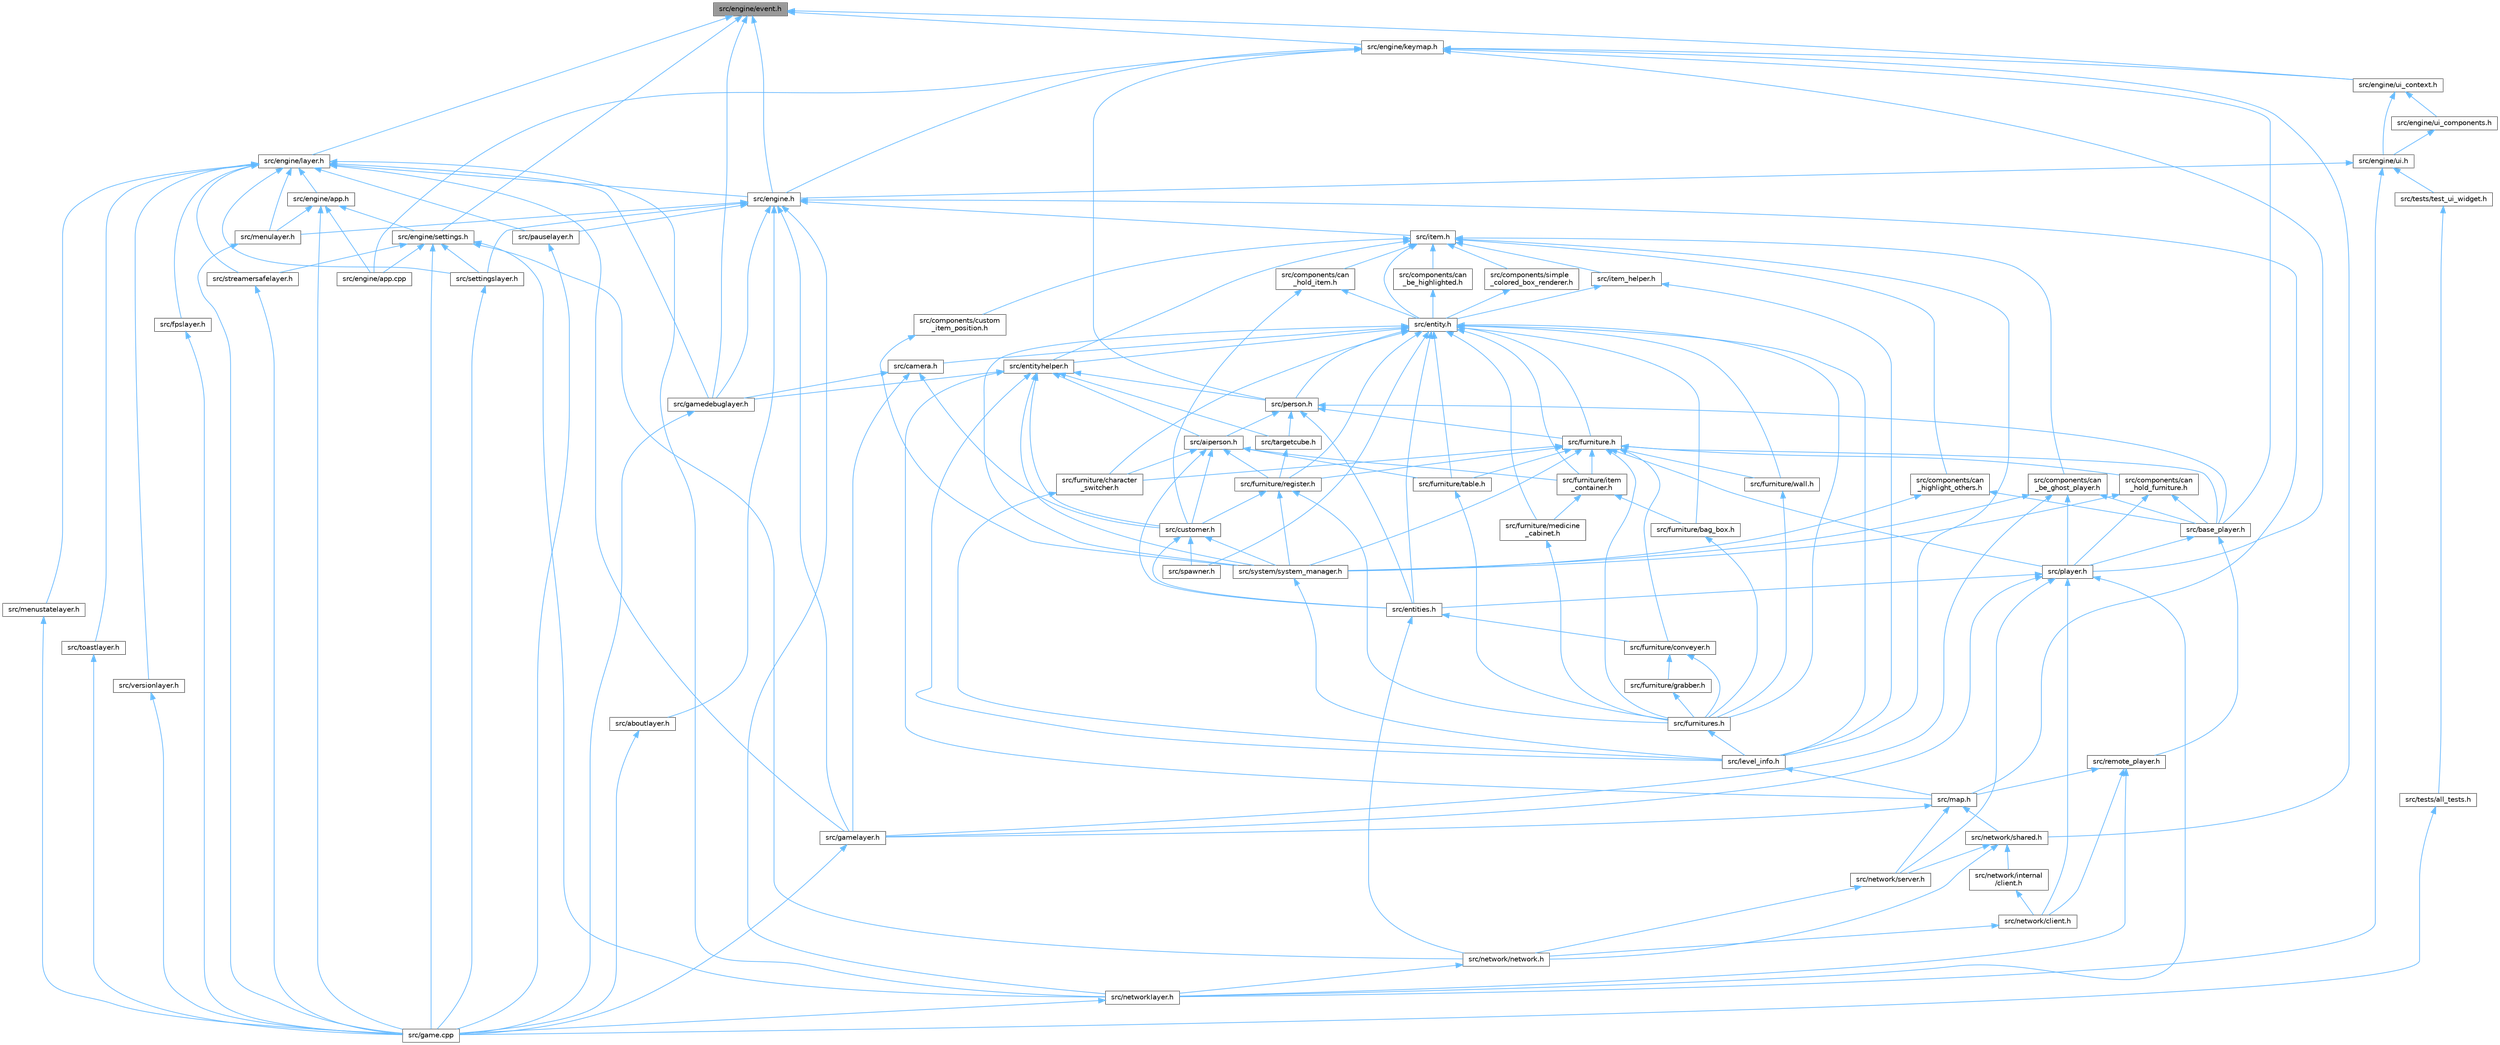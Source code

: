 digraph "src/engine/event.h"
{
 // LATEX_PDF_SIZE
  bgcolor="transparent";
  edge [fontname=Helvetica,fontsize=10,labelfontname=Helvetica,labelfontsize=10];
  node [fontname=Helvetica,fontsize=10,shape=box,height=0.2,width=0.4];
  Node1 [label="src/engine/event.h",height=0.2,width=0.4,color="gray40", fillcolor="grey60", style="filled", fontcolor="black",tooltip=" "];
  Node1 -> Node2 [dir="back",color="steelblue1",style="solid"];
  Node2 [label="src/engine.h",height=0.2,width=0.4,color="grey40", fillcolor="white", style="filled",URL="$d1/d55/engine_8h.html",tooltip=" "];
  Node2 -> Node3 [dir="back",color="steelblue1",style="solid"];
  Node3 [label="src/aboutlayer.h",height=0.2,width=0.4,color="grey40", fillcolor="white", style="filled",URL="$d9/d95/aboutlayer_8h.html",tooltip=" "];
  Node3 -> Node4 [dir="back",color="steelblue1",style="solid"];
  Node4 [label="src/game.cpp",height=0.2,width=0.4,color="grey40", fillcolor="white", style="filled",URL="$df/dd9/game_8cpp.html",tooltip=" "];
  Node2 -> Node5 [dir="back",color="steelblue1",style="solid"];
  Node5 [label="src/gamedebuglayer.h",height=0.2,width=0.4,color="grey40", fillcolor="white", style="filled",URL="$dd/d0d/gamedebuglayer_8h.html",tooltip=" "];
  Node5 -> Node4 [dir="back",color="steelblue1",style="solid"];
  Node2 -> Node6 [dir="back",color="steelblue1",style="solid"];
  Node6 [label="src/gamelayer.h",height=0.2,width=0.4,color="grey40", fillcolor="white", style="filled",URL="$d3/d3b/gamelayer_8h.html",tooltip=" "];
  Node6 -> Node4 [dir="back",color="steelblue1",style="solid"];
  Node2 -> Node7 [dir="back",color="steelblue1",style="solid"];
  Node7 [label="src/item.h",height=0.2,width=0.4,color="grey40", fillcolor="white", style="filled",URL="$df/d1f/item_8h.html",tooltip=" "];
  Node7 -> Node8 [dir="back",color="steelblue1",style="solid"];
  Node8 [label="src/components/can\l_be_ghost_player.h",height=0.2,width=0.4,color="grey40", fillcolor="white", style="filled",URL="$d1/d8a/can__be__ghost__player_8h.html",tooltip=" "];
  Node8 -> Node9 [dir="back",color="steelblue1",style="solid"];
  Node9 [label="src/base_player.h",height=0.2,width=0.4,color="grey40", fillcolor="white", style="filled",URL="$d7/dc6/base__player_8h.html",tooltip=" "];
  Node9 -> Node10 [dir="back",color="steelblue1",style="solid"];
  Node10 [label="src/player.h",height=0.2,width=0.4,color="grey40", fillcolor="white", style="filled",URL="$d3/d62/player_8h.html",tooltip=" "];
  Node10 -> Node11 [dir="back",color="steelblue1",style="solid"];
  Node11 [label="src/entities.h",height=0.2,width=0.4,color="grey40", fillcolor="white", style="filled",URL="$dd/d5a/entities_8h.html",tooltip=" "];
  Node11 -> Node12 [dir="back",color="steelblue1",style="solid"];
  Node12 [label="src/furniture/conveyer.h",height=0.2,width=0.4,color="grey40", fillcolor="white", style="filled",URL="$de/d1f/conveyer_8h.html",tooltip=" "];
  Node12 -> Node13 [dir="back",color="steelblue1",style="solid"];
  Node13 [label="src/furniture/grabber.h",height=0.2,width=0.4,color="grey40", fillcolor="white", style="filled",URL="$d3/d54/grabber_8h.html",tooltip=" "];
  Node13 -> Node14 [dir="back",color="steelblue1",style="solid"];
  Node14 [label="src/furnitures.h",height=0.2,width=0.4,color="grey40", fillcolor="white", style="filled",URL="$d7/d84/furnitures_8h.html",tooltip=" "];
  Node14 -> Node15 [dir="back",color="steelblue1",style="solid"];
  Node15 [label="src/level_info.h",height=0.2,width=0.4,color="grey40", fillcolor="white", style="filled",URL="$d0/d49/level__info_8h.html",tooltip=" "];
  Node15 -> Node16 [dir="back",color="steelblue1",style="solid"];
  Node16 [label="src/map.h",height=0.2,width=0.4,color="grey40", fillcolor="white", style="filled",URL="$dc/db7/map_8h.html",tooltip=" "];
  Node16 -> Node6 [dir="back",color="steelblue1",style="solid"];
  Node16 -> Node17 [dir="back",color="steelblue1",style="solid"];
  Node17 [label="src/network/server.h",height=0.2,width=0.4,color="grey40", fillcolor="white", style="filled",URL="$d8/dc3/server_8h.html",tooltip=" "];
  Node17 -> Node18 [dir="back",color="steelblue1",style="solid"];
  Node18 [label="src/network/network.h",height=0.2,width=0.4,color="grey40", fillcolor="white", style="filled",URL="$d9/d94/network_8h.html",tooltip=" "];
  Node18 -> Node19 [dir="back",color="steelblue1",style="solid"];
  Node19 [label="src/networklayer.h",height=0.2,width=0.4,color="grey40", fillcolor="white", style="filled",URL="$d3/d80/networklayer_8h.html",tooltip=" "];
  Node19 -> Node4 [dir="back",color="steelblue1",style="solid"];
  Node16 -> Node20 [dir="back",color="steelblue1",style="solid"];
  Node20 [label="src/network/shared.h",height=0.2,width=0.4,color="grey40", fillcolor="white", style="filled",URL="$da/db4/shared_8h.html",tooltip=" "];
  Node20 -> Node21 [dir="back",color="steelblue1",style="solid"];
  Node21 [label="src/network/internal\l/client.h",height=0.2,width=0.4,color="grey40", fillcolor="white", style="filled",URL="$da/dde/internal_2client_8h.html",tooltip=" "];
  Node21 -> Node22 [dir="back",color="steelblue1",style="solid"];
  Node22 [label="src/network/client.h",height=0.2,width=0.4,color="grey40", fillcolor="white", style="filled",URL="$d8/de1/client_8h.html",tooltip=" "];
  Node22 -> Node18 [dir="back",color="steelblue1",style="solid"];
  Node20 -> Node18 [dir="back",color="steelblue1",style="solid"];
  Node20 -> Node17 [dir="back",color="steelblue1",style="solid"];
  Node12 -> Node14 [dir="back",color="steelblue1",style="solid"];
  Node11 -> Node18 [dir="back",color="steelblue1",style="solid"];
  Node10 -> Node6 [dir="back",color="steelblue1",style="solid"];
  Node10 -> Node22 [dir="back",color="steelblue1",style="solid"];
  Node10 -> Node17 [dir="back",color="steelblue1",style="solid"];
  Node10 -> Node19 [dir="back",color="steelblue1",style="solid"];
  Node9 -> Node23 [dir="back",color="steelblue1",style="solid"];
  Node23 [label="src/remote_player.h",height=0.2,width=0.4,color="grey40", fillcolor="white", style="filled",URL="$d2/d24/remote__player_8h.html",tooltip=" "];
  Node23 -> Node16 [dir="back",color="steelblue1",style="solid"];
  Node23 -> Node22 [dir="back",color="steelblue1",style="solid"];
  Node23 -> Node19 [dir="back",color="steelblue1",style="solid"];
  Node8 -> Node6 [dir="back",color="steelblue1",style="solid"];
  Node8 -> Node10 [dir="back",color="steelblue1",style="solid"];
  Node8 -> Node24 [dir="back",color="steelblue1",style="solid"];
  Node24 [label="src/system/system_manager.h",height=0.2,width=0.4,color="grey40", fillcolor="white", style="filled",URL="$df/dbe/system__manager_8h.html",tooltip=" "];
  Node24 -> Node15 [dir="back",color="steelblue1",style="solid"];
  Node7 -> Node25 [dir="back",color="steelblue1",style="solid"];
  Node25 [label="src/components/can\l_be_highlighted.h",height=0.2,width=0.4,color="grey40", fillcolor="white", style="filled",URL="$db/d75/can__be__highlighted_8h.html",tooltip=" "];
  Node25 -> Node26 [dir="back",color="steelblue1",style="solid"];
  Node26 [label="src/entity.h",height=0.2,width=0.4,color="grey40", fillcolor="white", style="filled",URL="$d8/d83/entity_8h.html",tooltip=" "];
  Node26 -> Node27 [dir="back",color="steelblue1",style="solid"];
  Node27 [label="src/camera.h",height=0.2,width=0.4,color="grey40", fillcolor="white", style="filled",URL="$d7/df6/camera_8h.html",tooltip=" "];
  Node27 -> Node28 [dir="back",color="steelblue1",style="solid"];
  Node28 [label="src/customer.h",height=0.2,width=0.4,color="grey40", fillcolor="white", style="filled",URL="$d3/d35/customer_8h.html",tooltip=" "];
  Node28 -> Node11 [dir="back",color="steelblue1",style="solid"];
  Node28 -> Node29 [dir="back",color="steelblue1",style="solid"];
  Node29 [label="src/spawner.h",height=0.2,width=0.4,color="grey40", fillcolor="white", style="filled",URL="$d7/d85/spawner_8h.html",tooltip=" "];
  Node28 -> Node24 [dir="back",color="steelblue1",style="solid"];
  Node27 -> Node5 [dir="back",color="steelblue1",style="solid"];
  Node27 -> Node6 [dir="back",color="steelblue1",style="solid"];
  Node26 -> Node11 [dir="back",color="steelblue1",style="solid"];
  Node26 -> Node30 [dir="back",color="steelblue1",style="solid"];
  Node30 [label="src/entityhelper.h",height=0.2,width=0.4,color="grey40", fillcolor="white", style="filled",URL="$d9/d3c/entityhelper_8h.html",tooltip=" "];
  Node30 -> Node31 [dir="back",color="steelblue1",style="solid"];
  Node31 [label="src/aiperson.h",height=0.2,width=0.4,color="grey40", fillcolor="white", style="filled",URL="$d4/d16/aiperson_8h.html",tooltip=" "];
  Node31 -> Node28 [dir="back",color="steelblue1",style="solid"];
  Node31 -> Node11 [dir="back",color="steelblue1",style="solid"];
  Node31 -> Node32 [dir="back",color="steelblue1",style="solid"];
  Node32 [label="src/furniture/character\l_switcher.h",height=0.2,width=0.4,color="grey40", fillcolor="white", style="filled",URL="$df/d3e/character__switcher_8h.html",tooltip=" "];
  Node32 -> Node15 [dir="back",color="steelblue1",style="solid"];
  Node31 -> Node33 [dir="back",color="steelblue1",style="solid"];
  Node33 [label="src/furniture/item\l_container.h",height=0.2,width=0.4,color="grey40", fillcolor="white", style="filled",URL="$d8/d1b/item__container_8h.html",tooltip=" "];
  Node33 -> Node34 [dir="back",color="steelblue1",style="solid"];
  Node34 [label="src/furniture/bag_box.h",height=0.2,width=0.4,color="grey40", fillcolor="white", style="filled",URL="$de/db3/bag__box_8h.html",tooltip=" "];
  Node34 -> Node14 [dir="back",color="steelblue1",style="solid"];
  Node33 -> Node35 [dir="back",color="steelblue1",style="solid"];
  Node35 [label="src/furniture/medicine\l_cabinet.h",height=0.2,width=0.4,color="grey40", fillcolor="white", style="filled",URL="$d4/d27/medicine__cabinet_8h.html",tooltip=" "];
  Node35 -> Node14 [dir="back",color="steelblue1",style="solid"];
  Node31 -> Node36 [dir="back",color="steelblue1",style="solid"];
  Node36 [label="src/furniture/register.h",height=0.2,width=0.4,color="grey40", fillcolor="white", style="filled",URL="$df/d80/register_8h.html",tooltip=" "];
  Node36 -> Node28 [dir="back",color="steelblue1",style="solid"];
  Node36 -> Node14 [dir="back",color="steelblue1",style="solid"];
  Node36 -> Node24 [dir="back",color="steelblue1",style="solid"];
  Node31 -> Node37 [dir="back",color="steelblue1",style="solid"];
  Node37 [label="src/furniture/table.h",height=0.2,width=0.4,color="grey40", fillcolor="white", style="filled",URL="$dd/d98/table_8h.html",tooltip=" "];
  Node37 -> Node14 [dir="back",color="steelblue1",style="solid"];
  Node30 -> Node28 [dir="back",color="steelblue1",style="solid"];
  Node30 -> Node5 [dir="back",color="steelblue1",style="solid"];
  Node30 -> Node15 [dir="back",color="steelblue1",style="solid"];
  Node30 -> Node16 [dir="back",color="steelblue1",style="solid"];
  Node30 -> Node38 [dir="back",color="steelblue1",style="solid"];
  Node38 [label="src/person.h",height=0.2,width=0.4,color="grey40", fillcolor="white", style="filled",URL="$d4/d98/person_8h.html",tooltip=" "];
  Node38 -> Node31 [dir="back",color="steelblue1",style="solid"];
  Node38 -> Node9 [dir="back",color="steelblue1",style="solid"];
  Node38 -> Node11 [dir="back",color="steelblue1",style="solid"];
  Node38 -> Node39 [dir="back",color="steelblue1",style="solid"];
  Node39 [label="src/furniture.h",height=0.2,width=0.4,color="grey40", fillcolor="white", style="filled",URL="$d1/d57/furniture_8h.html",tooltip=" "];
  Node39 -> Node9 [dir="back",color="steelblue1",style="solid"];
  Node39 -> Node40 [dir="back",color="steelblue1",style="solid"];
  Node40 [label="src/components/can\l_hold_furniture.h",height=0.2,width=0.4,color="grey40", fillcolor="white", style="filled",URL="$d6/d76/can__hold__furniture_8h.html",tooltip=" "];
  Node40 -> Node9 [dir="back",color="steelblue1",style="solid"];
  Node40 -> Node10 [dir="back",color="steelblue1",style="solid"];
  Node40 -> Node24 [dir="back",color="steelblue1",style="solid"];
  Node39 -> Node32 [dir="back",color="steelblue1",style="solid"];
  Node39 -> Node12 [dir="back",color="steelblue1",style="solid"];
  Node39 -> Node33 [dir="back",color="steelblue1",style="solid"];
  Node39 -> Node36 [dir="back",color="steelblue1",style="solid"];
  Node39 -> Node37 [dir="back",color="steelblue1",style="solid"];
  Node39 -> Node41 [dir="back",color="steelblue1",style="solid"];
  Node41 [label="src/furniture/wall.h",height=0.2,width=0.4,color="grey40", fillcolor="white", style="filled",URL="$d1/d4f/wall_8h.html",tooltip=" "];
  Node41 -> Node14 [dir="back",color="steelblue1",style="solid"];
  Node39 -> Node14 [dir="back",color="steelblue1",style="solid"];
  Node39 -> Node10 [dir="back",color="steelblue1",style="solid"];
  Node39 -> Node24 [dir="back",color="steelblue1",style="solid"];
  Node38 -> Node42 [dir="back",color="steelblue1",style="solid"];
  Node42 [label="src/targetcube.h",height=0.2,width=0.4,color="grey40", fillcolor="white", style="filled",URL="$d5/d00/targetcube_8h.html",tooltip=" "];
  Node42 -> Node36 [dir="back",color="steelblue1",style="solid"];
  Node30 -> Node24 [dir="back",color="steelblue1",style="solid"];
  Node30 -> Node42 [dir="back",color="steelblue1",style="solid"];
  Node26 -> Node39 [dir="back",color="steelblue1",style="solid"];
  Node26 -> Node34 [dir="back",color="steelblue1",style="solid"];
  Node26 -> Node32 [dir="back",color="steelblue1",style="solid"];
  Node26 -> Node33 [dir="back",color="steelblue1",style="solid"];
  Node26 -> Node35 [dir="back",color="steelblue1",style="solid"];
  Node26 -> Node36 [dir="back",color="steelblue1",style="solid"];
  Node26 -> Node37 [dir="back",color="steelblue1",style="solid"];
  Node26 -> Node41 [dir="back",color="steelblue1",style="solid"];
  Node26 -> Node14 [dir="back",color="steelblue1",style="solid"];
  Node26 -> Node15 [dir="back",color="steelblue1",style="solid"];
  Node26 -> Node38 [dir="back",color="steelblue1",style="solid"];
  Node26 -> Node29 [dir="back",color="steelblue1",style="solid"];
  Node26 -> Node24 [dir="back",color="steelblue1",style="solid"];
  Node7 -> Node43 [dir="back",color="steelblue1",style="solid"];
  Node43 [label="src/components/can\l_highlight_others.h",height=0.2,width=0.4,color="grey40", fillcolor="white", style="filled",URL="$dd/dad/can__highlight__others_8h.html",tooltip=" "];
  Node43 -> Node9 [dir="back",color="steelblue1",style="solid"];
  Node43 -> Node24 [dir="back",color="steelblue1",style="solid"];
  Node7 -> Node44 [dir="back",color="steelblue1",style="solid"];
  Node44 [label="src/components/can\l_hold_item.h",height=0.2,width=0.4,color="grey40", fillcolor="white", style="filled",URL="$dc/d28/can__hold__item_8h.html",tooltip=" "];
  Node44 -> Node28 [dir="back",color="steelblue1",style="solid"];
  Node44 -> Node26 [dir="back",color="steelblue1",style="solid"];
  Node7 -> Node45 [dir="back",color="steelblue1",style="solid"];
  Node45 [label="src/components/custom\l_item_position.h",height=0.2,width=0.4,color="grey40", fillcolor="white", style="filled",URL="$df/de8/custom__item__position_8h.html",tooltip=" "];
  Node45 -> Node24 [dir="back",color="steelblue1",style="solid"];
  Node7 -> Node46 [dir="back",color="steelblue1",style="solid"];
  Node46 [label="src/components/simple\l_colored_box_renderer.h",height=0.2,width=0.4,color="grey40", fillcolor="white", style="filled",URL="$d7/d5e/simple__colored__box__renderer_8h.html",tooltip=" "];
  Node46 -> Node26 [dir="back",color="steelblue1",style="solid"];
  Node7 -> Node26 [dir="back",color="steelblue1",style="solid"];
  Node7 -> Node30 [dir="back",color="steelblue1",style="solid"];
  Node7 -> Node47 [dir="back",color="steelblue1",style="solid"];
  Node47 [label="src/item_helper.h",height=0.2,width=0.4,color="grey40", fillcolor="white", style="filled",URL="$d0/d4e/item__helper_8h.html",tooltip=" "];
  Node47 -> Node26 [dir="back",color="steelblue1",style="solid"];
  Node47 -> Node15 [dir="back",color="steelblue1",style="solid"];
  Node7 -> Node15 [dir="back",color="steelblue1",style="solid"];
  Node2 -> Node16 [dir="back",color="steelblue1",style="solid"];
  Node2 -> Node48 [dir="back",color="steelblue1",style="solid"];
  Node48 [label="src/menulayer.h",height=0.2,width=0.4,color="grey40", fillcolor="white", style="filled",URL="$de/dc7/menulayer_8h.html",tooltip=" "];
  Node48 -> Node4 [dir="back",color="steelblue1",style="solid"];
  Node2 -> Node19 [dir="back",color="steelblue1",style="solid"];
  Node2 -> Node49 [dir="back",color="steelblue1",style="solid"];
  Node49 [label="src/pauselayer.h",height=0.2,width=0.4,color="grey40", fillcolor="white", style="filled",URL="$d9/d31/pauselayer_8h.html",tooltip=" "];
  Node49 -> Node4 [dir="back",color="steelblue1",style="solid"];
  Node2 -> Node50 [dir="back",color="steelblue1",style="solid"];
  Node50 [label="src/settingslayer.h",height=0.2,width=0.4,color="grey40", fillcolor="white", style="filled",URL="$d2/d4a/settingslayer_8h.html",tooltip=" "];
  Node50 -> Node4 [dir="back",color="steelblue1",style="solid"];
  Node1 -> Node51 [dir="back",color="steelblue1",style="solid"];
  Node51 [label="src/engine/keymap.h",height=0.2,width=0.4,color="grey40", fillcolor="white", style="filled",URL="$da/d9a/keymap_8h.html",tooltip=" "];
  Node51 -> Node9 [dir="back",color="steelblue1",style="solid"];
  Node51 -> Node2 [dir="back",color="steelblue1",style="solid"];
  Node51 -> Node52 [dir="back",color="steelblue1",style="solid"];
  Node52 [label="src/engine/app.cpp",height=0.2,width=0.4,color="grey40", fillcolor="white", style="filled",URL="$d5/df2/app_8cpp.html",tooltip=" "];
  Node51 -> Node53 [dir="back",color="steelblue1",style="solid"];
  Node53 [label="src/engine/ui_context.h",height=0.2,width=0.4,color="grey40", fillcolor="white", style="filled",URL="$d7/d92/ui__context_8h.html",tooltip=" "];
  Node53 -> Node54 [dir="back",color="steelblue1",style="solid"];
  Node54 [label="src/engine/ui.h",height=0.2,width=0.4,color="grey40", fillcolor="white", style="filled",URL="$d9/d3b/ui_8h.html",tooltip=" "];
  Node54 -> Node2 [dir="back",color="steelblue1",style="solid"];
  Node54 -> Node19 [dir="back",color="steelblue1",style="solid"];
  Node54 -> Node55 [dir="back",color="steelblue1",style="solid"];
  Node55 [label="src/tests/test_ui_widget.h",height=0.2,width=0.4,color="grey40", fillcolor="white", style="filled",URL="$d4/d4f/test__ui__widget_8h.html",tooltip=" "];
  Node55 -> Node56 [dir="back",color="steelblue1",style="solid"];
  Node56 [label="src/tests/all_tests.h",height=0.2,width=0.4,color="grey40", fillcolor="white", style="filled",URL="$d4/d3d/all__tests_8h.html",tooltip=" "];
  Node56 -> Node4 [dir="back",color="steelblue1",style="solid"];
  Node53 -> Node57 [dir="back",color="steelblue1",style="solid"];
  Node57 [label="src/engine/ui_components.h",height=0.2,width=0.4,color="grey40", fillcolor="white", style="filled",URL="$d5/dd8/ui__components_8h.html",tooltip=" "];
  Node57 -> Node54 [dir="back",color="steelblue1",style="solid"];
  Node51 -> Node20 [dir="back",color="steelblue1",style="solid"];
  Node51 -> Node38 [dir="back",color="steelblue1",style="solid"];
  Node51 -> Node10 [dir="back",color="steelblue1",style="solid"];
  Node1 -> Node58 [dir="back",color="steelblue1",style="solid"];
  Node58 [label="src/engine/layer.h",height=0.2,width=0.4,color="grey40", fillcolor="white", style="filled",URL="$d3/d3b/layer_8h.html",tooltip=" "];
  Node58 -> Node2 [dir="back",color="steelblue1",style="solid"];
  Node58 -> Node59 [dir="back",color="steelblue1",style="solid"];
  Node59 [label="src/engine/app.h",height=0.2,width=0.4,color="grey40", fillcolor="white", style="filled",URL="$d2/d39/app_8h.html",tooltip=" "];
  Node59 -> Node52 [dir="back",color="steelblue1",style="solid"];
  Node59 -> Node60 [dir="back",color="steelblue1",style="solid"];
  Node60 [label="src/engine/settings.h",height=0.2,width=0.4,color="grey40", fillcolor="white", style="filled",URL="$de/d60/settings_8h.html",tooltip=" "];
  Node60 -> Node52 [dir="back",color="steelblue1",style="solid"];
  Node60 -> Node4 [dir="back",color="steelblue1",style="solid"];
  Node60 -> Node18 [dir="back",color="steelblue1",style="solid"];
  Node60 -> Node19 [dir="back",color="steelblue1",style="solid"];
  Node60 -> Node50 [dir="back",color="steelblue1",style="solid"];
  Node60 -> Node61 [dir="back",color="steelblue1",style="solid"];
  Node61 [label="src/streamersafelayer.h",height=0.2,width=0.4,color="grey40", fillcolor="white", style="filled",URL="$d5/d37/streamersafelayer_8h.html",tooltip=" "];
  Node61 -> Node4 [dir="back",color="steelblue1",style="solid"];
  Node59 -> Node4 [dir="back",color="steelblue1",style="solid"];
  Node59 -> Node48 [dir="back",color="steelblue1",style="solid"];
  Node58 -> Node62 [dir="back",color="steelblue1",style="solid"];
  Node62 [label="src/fpslayer.h",height=0.2,width=0.4,color="grey40", fillcolor="white", style="filled",URL="$d3/d33/fpslayer_8h.html",tooltip=" "];
  Node62 -> Node4 [dir="back",color="steelblue1",style="solid"];
  Node58 -> Node5 [dir="back",color="steelblue1",style="solid"];
  Node58 -> Node6 [dir="back",color="steelblue1",style="solid"];
  Node58 -> Node48 [dir="back",color="steelblue1",style="solid"];
  Node58 -> Node63 [dir="back",color="steelblue1",style="solid"];
  Node63 [label="src/menustatelayer.h",height=0.2,width=0.4,color="grey40", fillcolor="white", style="filled",URL="$d2/df0/menustatelayer_8h.html",tooltip=" "];
  Node63 -> Node4 [dir="back",color="steelblue1",style="solid"];
  Node58 -> Node19 [dir="back",color="steelblue1",style="solid"];
  Node58 -> Node49 [dir="back",color="steelblue1",style="solid"];
  Node58 -> Node50 [dir="back",color="steelblue1",style="solid"];
  Node58 -> Node61 [dir="back",color="steelblue1",style="solid"];
  Node58 -> Node64 [dir="back",color="steelblue1",style="solid"];
  Node64 [label="src/toastlayer.h",height=0.2,width=0.4,color="grey40", fillcolor="white", style="filled",URL="$d4/de2/toastlayer_8h.html",tooltip=" "];
  Node64 -> Node4 [dir="back",color="steelblue1",style="solid"];
  Node58 -> Node65 [dir="back",color="steelblue1",style="solid"];
  Node65 [label="src/versionlayer.h",height=0.2,width=0.4,color="grey40", fillcolor="white", style="filled",URL="$d8/d3c/versionlayer_8h.html",tooltip=" "];
  Node65 -> Node4 [dir="back",color="steelblue1",style="solid"];
  Node1 -> Node60 [dir="back",color="steelblue1",style="solid"];
  Node1 -> Node53 [dir="back",color="steelblue1",style="solid"];
  Node1 -> Node5 [dir="back",color="steelblue1",style="solid"];
}
